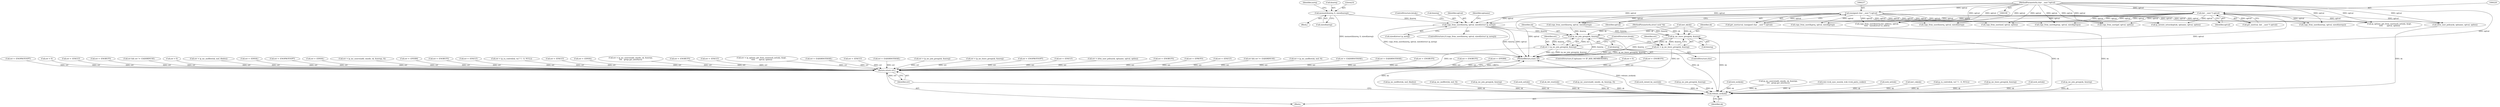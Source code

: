 digraph "0_linux_f6d8bd051c391c1c0458a30b2a7abcd939329259_26@pointer" {
"1000881" [label="(Call,copy_from_user(&mreq, optval, sizeof(struct ip_mreq)))"];
"1000874" [label="(Call,memset(&mreq, 0, sizeof(mreq)))"];
"1000219" [label="(Call,(int __user *) optval)"];
"1000112" [label="(MethodParameterIn,char __user *optval)"];
"1000236" [label="(Call,(unsigned char __user *) optval)"];
"1000894" [label="(Call,ip_mc_join_group(sk, &mreq))"];
"1000892" [label="(Call,err = ip_mc_join_group(sk, &mreq))"];
"1001724" [label="(Return,return err;)"];
"1001722" [label="(Call,release_sock(sk))"];
"1000901" [label="(Call,ip_mc_leave_group(sk, &mreq))"];
"1000899" [label="(Call,err = ip_mc_leave_group(sk, &mreq))"];
"1001011" [label="(Call,copy_from_user(&mreqs, optval, sizeof(mreqs)))"];
"1001208" [label="(Call,copy_from_user(&greqs, optval, sizeof(greqs)))"];
"1000896" [label="(Call,&mreq)"];
"1000221" [label="(Identifier,optval)"];
"1001596" [label="(Call,ip_mc_msfilter(sk, msf, ifindex))"];
"1001131" [label="(Call,copy_from_user(&greq, optval, sizeof(greq)))"];
"1000898" [label="(ControlStructure,else)"];
"1000989" [label="(Call,ip_mc_msfilter(sk, msf, 0))"];
"1001215" [label="(Call,err = -EFAULT)"];
"1001179" [label="(Call,ip_mc_join_group(sk, &mreq))"];
"1000894" [label="(Call,ip_mc_join_group(sk, &mreq))"];
"1000762" [label="(Call,sock_net(sk))"];
"1001083" [label="(Call,err && err != -EADDRINUSE)"];
"1000787" [label="(Call,err = -EADDRNOTAVAIL)"];
"1000893" [label="(Identifier,err)"];
"1000934" [label="(Call,err = -ENOBUFS)"];
"1000920" [label="(Call,err = -ENOBUFS)"];
"1000720" [label="(Call,copy_from_user(&mreq.imr_address, optval,\n\t\t\t\t\t   sizeof(struct in_addr)))"];
"1000512" [label="(Call,sk_dst_reset(sk))"];
"1001106" [label="(Call,ip_mc_source(add, omode, sk, &mreqs, 0))"];
"1001665" [label="(Call,xfrm_user_policy(sk, optname, optval, optlen))"];
"1000838" [label="(Call,err = -EPROTO)"];
"1000294" [label="(Call,sock_owned_by_user(sk))"];
"1000874" [label="(Call,memset(&mreq, 0, sizeof(mreq)))"];
"1000699" [label="(Call,copy_from_user(&mreq, optval, sizeof(mreq)))"];
"1000217" [label="(Call,get_user(val, (int __user *) optval))"];
"1000987" [label="(Call,err = ip_mc_msfilter(sk, msf, 0))"];
"1001237" [label="(Call,err = -EADDRNOTAVAIL)"];
"1001654" [label="(Call,err = -EPERM)"];
"1000902" [label="(Identifier,sk)"];
"1000899" [label="(Call,err = ip_mc_leave_group(sk, &mreq))"];
"1000883" [label="(Identifier,mreq)"];
"1000944" [label="(Call,copy_from_user(msf, optval, optlen))"];
"1000884" [label="(Identifier,optval)"];
"1000830" [label="(Call,err = 0)"];
"1000112" [label="(MethodParameterIn,char __user *optval)"];
"1000878" [label="(Call,sizeof(mreq))"];
"1000905" [label="(ControlStructure,break;)"];
"1000967" [label="(Call,err = -ENOBUFS)"];
"1000251" [label="(Call,ip_mroute_setsockopt(sk, optname, optval, optlen))"];
"1001078" [label="(Call,ip_mc_join_group(sk, &mreq))"];
"1001717" [label="(Call,err = -ENOPROTOOPT)"];
"1000256" [label="(Call,err = 0)"];
"1000236" [label="(Call,(unsigned char __user *) optval)"];
"1000888" [label="(ControlStructure,if (optname == IP_ADD_MEMBERSHIP))"];
"1000900" [label="(Identifier,err)"];
"1000890" [label="(Identifier,optname)"];
"1000854" [label="(Call,err = -EFAULT)"];
"1000109" [label="(MethodParameterIn,struct sock *sk)"];
"1001487" [label="(Call,err = -ENOBUFS)"];
"1000278" [label="(Call,ip_options_get_from_user(sock_net(sk), &opt,\n \t\t\t\t\t       optval, optlen))"];
"1001724" [label="(Return,return err;)"];
"1000114" [label="(Block,)"];
"1000865" [label="(Call,copy_from_user(&mreq, optval, sizeof(mreq)))"];
"1000895" [label="(Identifier,sk)"];
"1000219" [label="(Call,(int __user *) optval)"];
"1000887" [label="(ControlStructure,break;)"];
"1001347" [label="(Call,err && err != -EADDRINUSE)"];
"1000755" [label="(Call,err = 0)"];
"1001594" [label="(Call,err = ip_mc_msfilter(sk, msf, ifindex))"];
"1000885" [label="(Call,sizeof(struct ip_mreq))"];
"1000880" [label="(ControlStructure,if (copy_from_user(&mreq, optval, sizeof(struct ip_mreq))))"];
"1000797" [label="(Call,err = -EINVAL)"];
"1000882" [label="(Call,&mreq)"];
"1001725" [label="(Identifier,err)"];
"1000571" [label="(Call,err = -ENOPROTOOPT)"];
"1000982" [label="(Call,err = -EINVAL)"];
"1001436" [label="(Call,copy_from_user(gsf, optval, optlen))"];
"1000259" [label="(Call,lock_sock(sk))"];
"1001104" [label="(Call,err = ip_mc_source(add, omode, sk, &mreqs, 0))"];
"1001677" [label="(Call,err = -EPERM)"];
"1000238" [label="(Identifier,optval)"];
"1001412" [label="(Call,err = -ENOBUFS)"];
"1001126" [label="(Call,err = -EFAULT)"];
"1001377" [label="(Call,ip_mc_source(add, omode, sk, &mreqs,\n\t\t\t\t   greqs.gsr_interface))"];
"1000352" [label="(Call,icsk->icsk_sync_mss(sk, icsk->icsk_pmtu_cookie))"];
"1000873" [label="(Block,)"];
"1001628" [label="(Call,err = ip_ra_control(sk, val ? 1 : 0, NULL))"];
"1001723" [label="(Identifier,sk)"];
"1000881" [label="(Call,copy_from_user(&mreq, optval, sizeof(struct ip_mreq)))"];
"1001431" [label="(Call,err = -EFAULT)"];
"1000892" [label="(Call,err = ip_mc_join_group(sk, &mreq))"];
"1001467" [label="(Call,err = -EINVAL)"];
"1001375" [label="(Call,err = ip_mc_source(add, omode, sk, &mreqs,\n\t\t\t\t   greqs.gsr_interface))"];
"1000279" [label="(Call,sock_net(sk))"];
"1001426" [label="(Call,err = -ENOBUFS)"];
"1000304" [label="(Call,inet_csk(sk))"];
"1000875" [label="(Call,&mreq)"];
"1000688" [label="(Call,err = -EFAULT)"];
"1000901" [label="(Call,ip_mc_leave_group(sk, &mreq))"];
"1000234" [label="(Call,get_user(ucval, (unsigned char __user *) optval))"];
"1000276" [label="(Call,err = ip_options_get_from_user(sock_net(sk), &opt,\n \t\t\t\t\t       optval, optlen))"];
"1001545" [label="(Call,err = -EADDRNOTAVAIL)"];
"1001630" [label="(Call,ip_ra_control(sk, val ? 1 : 0, NULL))"];
"1001186" [label="(Call,ip_mc_leave_group(sk, &mreq))"];
"1000903" [label="(Call,&mreq)"];
"1001018" [label="(Call,err = -EFAULT)"];
"1001512" [label="(Call,err = -EADDRNOTAVAIL)"];
"1000782" [label="(Call,sock_net(sk))"];
"1001177" [label="(Call,err = ip_mc_join_group(sk, &mreq))"];
"1001184" [label="(Call,err = ip_mc_leave_group(sk, &mreq))"];
"1000549" [label="(Call,err = -ENOPROTOOPT)"];
"1000844" [label="(Call,inet_sk(sk))"];
"1000939" [label="(Call,err = -EFAULT)"];
"1001722" [label="(Call,release_sock(sk))"];
"1001663" [label="(Call,err = xfrm_user_policy(sk, optname, optval, optlen))"];
"1001342" [label="(Call,ip_mc_join_group(sk, &mreq))"];
"1001732" [label="(MethodReturn,static int)"];
"1001454" [label="(Call,err = -ENOBUFS)"];
"1000877" [label="(Literal,0)"];
"1000881" -> "1000880"  [label="AST: "];
"1000881" -> "1000885"  [label="CFG: "];
"1000882" -> "1000881"  [label="AST: "];
"1000884" -> "1000881"  [label="AST: "];
"1000885" -> "1000881"  [label="AST: "];
"1000887" -> "1000881"  [label="CFG: "];
"1000890" -> "1000881"  [label="CFG: "];
"1000881" -> "1001732"  [label="DDG: copy_from_user(&mreq, optval, sizeof(struct ip_mreq))"];
"1000881" -> "1001732"  [label="DDG: optval"];
"1000881" -> "1001732"  [label="DDG: &mreq"];
"1000874" -> "1000881"  [label="DDG: &mreq"];
"1000219" -> "1000881"  [label="DDG: optval"];
"1000236" -> "1000881"  [label="DDG: optval"];
"1000112" -> "1000881"  [label="DDG: optval"];
"1000881" -> "1000894"  [label="DDG: &mreq"];
"1000881" -> "1000901"  [label="DDG: &mreq"];
"1000874" -> "1000873"  [label="AST: "];
"1000874" -> "1000878"  [label="CFG: "];
"1000875" -> "1000874"  [label="AST: "];
"1000877" -> "1000874"  [label="AST: "];
"1000878" -> "1000874"  [label="AST: "];
"1000883" -> "1000874"  [label="CFG: "];
"1000874" -> "1001732"  [label="DDG: memset(&mreq, 0, sizeof(mreq))"];
"1000219" -> "1000217"  [label="AST: "];
"1000219" -> "1000221"  [label="CFG: "];
"1000220" -> "1000219"  [label="AST: "];
"1000221" -> "1000219"  [label="AST: "];
"1000217" -> "1000219"  [label="CFG: "];
"1000219" -> "1001732"  [label="DDG: optval"];
"1000219" -> "1000217"  [label="DDG: optval"];
"1000112" -> "1000219"  [label="DDG: optval"];
"1000219" -> "1000251"  [label="DDG: optval"];
"1000219" -> "1000278"  [label="DDG: optval"];
"1000219" -> "1000699"  [label="DDG: optval"];
"1000219" -> "1000720"  [label="DDG: optval"];
"1000219" -> "1000865"  [label="DDG: optval"];
"1000219" -> "1000944"  [label="DDG: optval"];
"1000219" -> "1001011"  [label="DDG: optval"];
"1000219" -> "1001131"  [label="DDG: optval"];
"1000219" -> "1001208"  [label="DDG: optval"];
"1000219" -> "1001436"  [label="DDG: optval"];
"1000219" -> "1001665"  [label="DDG: optval"];
"1000112" -> "1000108"  [label="AST: "];
"1000112" -> "1001732"  [label="DDG: optval"];
"1000112" -> "1000236"  [label="DDG: optval"];
"1000112" -> "1000251"  [label="DDG: optval"];
"1000112" -> "1000278"  [label="DDG: optval"];
"1000112" -> "1000699"  [label="DDG: optval"];
"1000112" -> "1000720"  [label="DDG: optval"];
"1000112" -> "1000865"  [label="DDG: optval"];
"1000112" -> "1000944"  [label="DDG: optval"];
"1000112" -> "1001011"  [label="DDG: optval"];
"1000112" -> "1001131"  [label="DDG: optval"];
"1000112" -> "1001208"  [label="DDG: optval"];
"1000112" -> "1001436"  [label="DDG: optval"];
"1000112" -> "1001665"  [label="DDG: optval"];
"1000236" -> "1000234"  [label="AST: "];
"1000236" -> "1000238"  [label="CFG: "];
"1000237" -> "1000236"  [label="AST: "];
"1000238" -> "1000236"  [label="AST: "];
"1000234" -> "1000236"  [label="CFG: "];
"1000236" -> "1001732"  [label="DDG: optval"];
"1000236" -> "1000234"  [label="DDG: optval"];
"1000236" -> "1000251"  [label="DDG: optval"];
"1000236" -> "1000278"  [label="DDG: optval"];
"1000236" -> "1000699"  [label="DDG: optval"];
"1000236" -> "1000720"  [label="DDG: optval"];
"1000236" -> "1000865"  [label="DDG: optval"];
"1000236" -> "1000944"  [label="DDG: optval"];
"1000236" -> "1001011"  [label="DDG: optval"];
"1000236" -> "1001131"  [label="DDG: optval"];
"1000236" -> "1001208"  [label="DDG: optval"];
"1000236" -> "1001436"  [label="DDG: optval"];
"1000236" -> "1001665"  [label="DDG: optval"];
"1000894" -> "1000892"  [label="AST: "];
"1000894" -> "1000896"  [label="CFG: "];
"1000895" -> "1000894"  [label="AST: "];
"1000896" -> "1000894"  [label="AST: "];
"1000892" -> "1000894"  [label="CFG: "];
"1000894" -> "1001732"  [label="DDG: &mreq"];
"1000894" -> "1000892"  [label="DDG: sk"];
"1000894" -> "1000892"  [label="DDG: &mreq"];
"1000844" -> "1000894"  [label="DDG: sk"];
"1000109" -> "1000894"  [label="DDG: sk"];
"1000865" -> "1000894"  [label="DDG: &mreq"];
"1000894" -> "1001722"  [label="DDG: sk"];
"1000892" -> "1000888"  [label="AST: "];
"1000893" -> "1000892"  [label="AST: "];
"1000905" -> "1000892"  [label="CFG: "];
"1000892" -> "1001732"  [label="DDG: err"];
"1000892" -> "1001732"  [label="DDG: ip_mc_join_group(sk, &mreq)"];
"1000892" -> "1001724"  [label="DDG: err"];
"1001724" -> "1000114"  [label="AST: "];
"1001724" -> "1001725"  [label="CFG: "];
"1001725" -> "1001724"  [label="AST: "];
"1001732" -> "1001724"  [label="CFG: "];
"1001724" -> "1001732"  [label="DDG: <RET>"];
"1001725" -> "1001724"  [label="DDG: err"];
"1000549" -> "1001724"  [label="DDG: err"];
"1001512" -> "1001724"  [label="DDG: err"];
"1000987" -> "1001724"  [label="DDG: err"];
"1001431" -> "1001724"  [label="DDG: err"];
"1000920" -> "1001724"  [label="DDG: err"];
"1001237" -> "1001724"  [label="DDG: err"];
"1001018" -> "1001724"  [label="DDG: err"];
"1000939" -> "1001724"  [label="DDG: err"];
"1001717" -> "1001724"  [label="DDG: err"];
"1000797" -> "1001724"  [label="DDG: err"];
"1000276" -> "1001724"  [label="DDG: err"];
"1001215" -> "1001724"  [label="DDG: err"];
"1000967" -> "1001724"  [label="DDG: err"];
"1000830" -> "1001724"  [label="DDG: err"];
"1000787" -> "1001724"  [label="DDG: err"];
"1000688" -> "1001724"  [label="DDG: err"];
"1000934" -> "1001724"  [label="DDG: err"];
"1001177" -> "1001724"  [label="DDG: err"];
"1001677" -> "1001724"  [label="DDG: err"];
"1001487" -> "1001724"  [label="DDG: err"];
"1001104" -> "1001724"  [label="DDG: err"];
"1001126" -> "1001724"  [label="DDG: err"];
"1001184" -> "1001724"  [label="DDG: err"];
"1001347" -> "1001724"  [label="DDG: err"];
"1001454" -> "1001724"  [label="DDG: err"];
"1001426" -> "1001724"  [label="DDG: err"];
"1000899" -> "1001724"  [label="DDG: err"];
"1000854" -> "1001724"  [label="DDG: err"];
"1001083" -> "1001724"  [label="DDG: err"];
"1000571" -> "1001724"  [label="DDG: err"];
"1001467" -> "1001724"  [label="DDG: err"];
"1000982" -> "1001724"  [label="DDG: err"];
"1001654" -> "1001724"  [label="DDG: err"];
"1000838" -> "1001724"  [label="DDG: err"];
"1000256" -> "1001724"  [label="DDG: err"];
"1001375" -> "1001724"  [label="DDG: err"];
"1001594" -> "1001724"  [label="DDG: err"];
"1001545" -> "1001724"  [label="DDG: err"];
"1000755" -> "1001724"  [label="DDG: err"];
"1001628" -> "1001724"  [label="DDG: err"];
"1001412" -> "1001724"  [label="DDG: err"];
"1001663" -> "1001724"  [label="DDG: err"];
"1001722" -> "1000114"  [label="AST: "];
"1001722" -> "1001723"  [label="CFG: "];
"1001723" -> "1001722"  [label="AST: "];
"1001725" -> "1001722"  [label="CFG: "];
"1001722" -> "1001732"  [label="DDG: release_sock(sk)"];
"1001722" -> "1001732"  [label="DDG: sk"];
"1001377" -> "1001722"  [label="DDG: sk"];
"1000782" -> "1001722"  [label="DDG: sk"];
"1000304" -> "1001722"  [label="DDG: sk"];
"1000352" -> "1001722"  [label="DDG: sk"];
"1001342" -> "1001722"  [label="DDG: sk"];
"1000989" -> "1001722"  [label="DDG: sk"];
"1000762" -> "1001722"  [label="DDG: sk"];
"1000294" -> "1001722"  [label="DDG: sk"];
"1001078" -> "1001722"  [label="DDG: sk"];
"1000844" -> "1001722"  [label="DDG: sk"];
"1000901" -> "1001722"  [label="DDG: sk"];
"1001186" -> "1001722"  [label="DDG: sk"];
"1000259" -> "1001722"  [label="DDG: sk"];
"1001630" -> "1001722"  [label="DDG: sk"];
"1000512" -> "1001722"  [label="DDG: sk"];
"1000279" -> "1001722"  [label="DDG: sk"];
"1001106" -> "1001722"  [label="DDG: sk"];
"1001596" -> "1001722"  [label="DDG: sk"];
"1001665" -> "1001722"  [label="DDG: sk"];
"1001179" -> "1001722"  [label="DDG: sk"];
"1000109" -> "1001722"  [label="DDG: sk"];
"1000901" -> "1000899"  [label="AST: "];
"1000901" -> "1000903"  [label="CFG: "];
"1000902" -> "1000901"  [label="AST: "];
"1000903" -> "1000901"  [label="AST: "];
"1000899" -> "1000901"  [label="CFG: "];
"1000901" -> "1001732"  [label="DDG: &mreq"];
"1000901" -> "1000899"  [label="DDG: sk"];
"1000901" -> "1000899"  [label="DDG: &mreq"];
"1000844" -> "1000901"  [label="DDG: sk"];
"1000109" -> "1000901"  [label="DDG: sk"];
"1000865" -> "1000901"  [label="DDG: &mreq"];
"1000899" -> "1000898"  [label="AST: "];
"1000900" -> "1000899"  [label="AST: "];
"1000905" -> "1000899"  [label="CFG: "];
"1000899" -> "1001732"  [label="DDG: err"];
"1000899" -> "1001732"  [label="DDG: ip_mc_leave_group(sk, &mreq)"];
}
